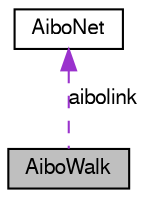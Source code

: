 digraph G
{
  edge [fontname="FreeSans",fontsize="10",labelfontname="FreeSans",labelfontsize="10"];
  node [fontname="FreeSans",fontsize="10",shape=record];
  Node1 [label="AiboWalk",height=0.2,width=0.4,color="black", fillcolor="grey75", style="filled" fontcolor="black"];
  Node2 -> Node1 [dir=back,color="darkorchid3",fontsize="10",style="dashed",label="aibolink"];
  Node2 [label="AiboNet",height=0.2,width=0.4,color="black", fillcolor="white", style="filled",URL="$classAiboNet.html",tooltip="Class responsible for low level network communications."];
}
